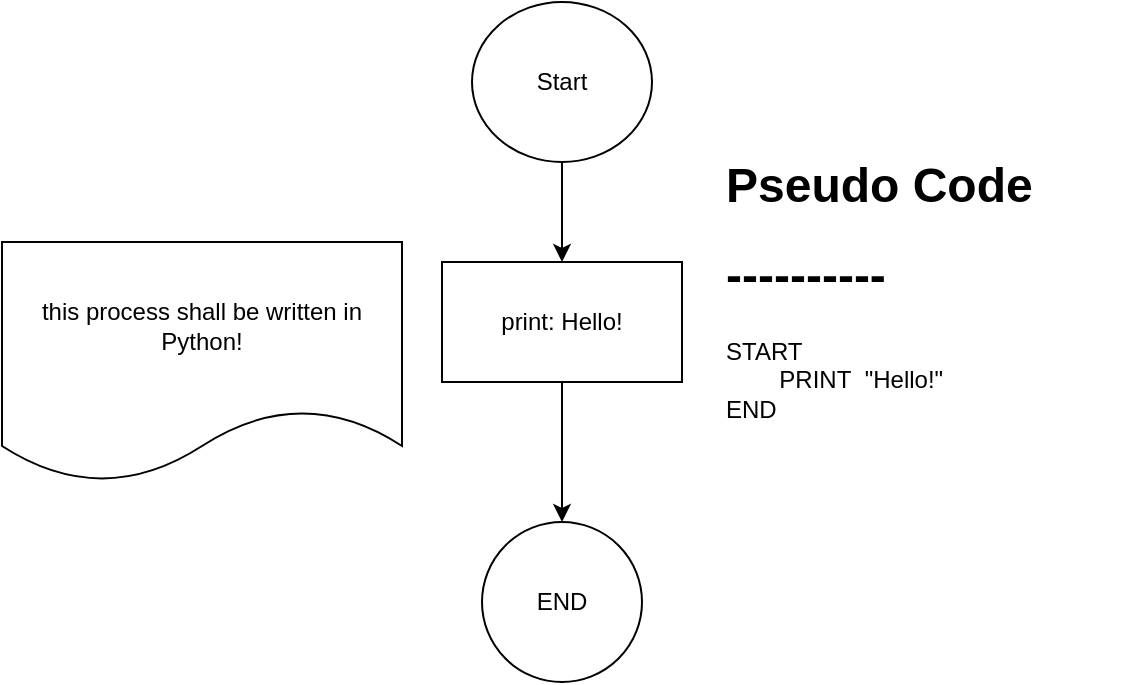 <mxfile version="28.1.2">
  <diagram id="hDvmuVT_13PEvdkBObF7" name="Seite-1">
    <mxGraphModel dx="679" dy="400" grid="1" gridSize="10" guides="1" tooltips="1" connect="1" arrows="1" fold="1" page="1" pageScale="1" pageWidth="827" pageHeight="1169" math="0" shadow="0">
      <root>
        <mxCell id="0" />
        <mxCell id="1" parent="0" />
        <mxCell id="YoyHDTf47q8zvpWsktNP-3" value="" style="edgeStyle=orthogonalEdgeStyle;rounded=0;orthogonalLoop=1;jettySize=auto;html=1;" edge="1" parent="1" source="YoyHDTf47q8zvpWsktNP-1" target="YoyHDTf47q8zvpWsktNP-2">
          <mxGeometry relative="1" as="geometry" />
        </mxCell>
        <mxCell id="YoyHDTf47q8zvpWsktNP-1" value="Start" style="ellipse;whiteSpace=wrap;html=1;" vertex="1" parent="1">
          <mxGeometry x="285" y="90" width="90" height="80" as="geometry" />
        </mxCell>
        <mxCell id="YoyHDTf47q8zvpWsktNP-5" value="" style="edgeStyle=orthogonalEdgeStyle;rounded=0;orthogonalLoop=1;jettySize=auto;html=1;" edge="1" parent="1" source="YoyHDTf47q8zvpWsktNP-2" target="YoyHDTf47q8zvpWsktNP-4">
          <mxGeometry relative="1" as="geometry" />
        </mxCell>
        <mxCell id="YoyHDTf47q8zvpWsktNP-2" value="print: Hello!" style="whiteSpace=wrap;html=1;" vertex="1" parent="1">
          <mxGeometry x="270" y="220" width="120" height="60" as="geometry" />
        </mxCell>
        <mxCell id="YoyHDTf47q8zvpWsktNP-4" value="END" style="ellipse;whiteSpace=wrap;html=1;" vertex="1" parent="1">
          <mxGeometry x="290" y="350" width="80" height="80" as="geometry" />
        </mxCell>
        <mxCell id="YoyHDTf47q8zvpWsktNP-6" value="this process shall be written in Python!" style="shape=document;whiteSpace=wrap;html=1;boundedLbl=1;" vertex="1" parent="1">
          <mxGeometry x="50" y="210" width="200" height="120" as="geometry" />
        </mxCell>
        <mxCell id="YoyHDTf47q8zvpWsktNP-8" value="&lt;h1 style=&quot;margin-top: 0px;&quot;&gt;&lt;span style=&quot;background-color: transparent; color: light-dark(rgb(0, 0, 0), rgb(255, 255, 255));&quot;&gt;Pseudo Code&lt;/span&gt;&lt;/h1&gt;&lt;h1 style=&quot;margin-top: 0px;&quot;&gt;----------&lt;/h1&gt;&lt;div&gt;START&lt;/div&gt;&lt;div&gt;&lt;span style=&quot;white-space: pre;&quot;&gt;&#x9;&lt;/span&gt;PRINT&amp;nbsp; &quot;Hello!&quot;&lt;/div&gt;&lt;div&gt;END&lt;/div&gt;" style="text;html=1;whiteSpace=wrap;overflow=hidden;rounded=0;" vertex="1" parent="1">
          <mxGeometry x="410" y="161" width="210" height="169" as="geometry" />
        </mxCell>
      </root>
    </mxGraphModel>
  </diagram>
</mxfile>
